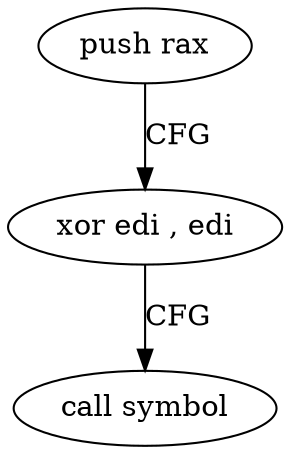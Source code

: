 digraph "func" {
"4246048" [label = "push rax" ]
"4246049" [label = "xor edi , edi" ]
"4246051" [label = "call symbol" ]
"4246048" -> "4246049" [ label = "CFG" ]
"4246049" -> "4246051" [ label = "CFG" ]
}
